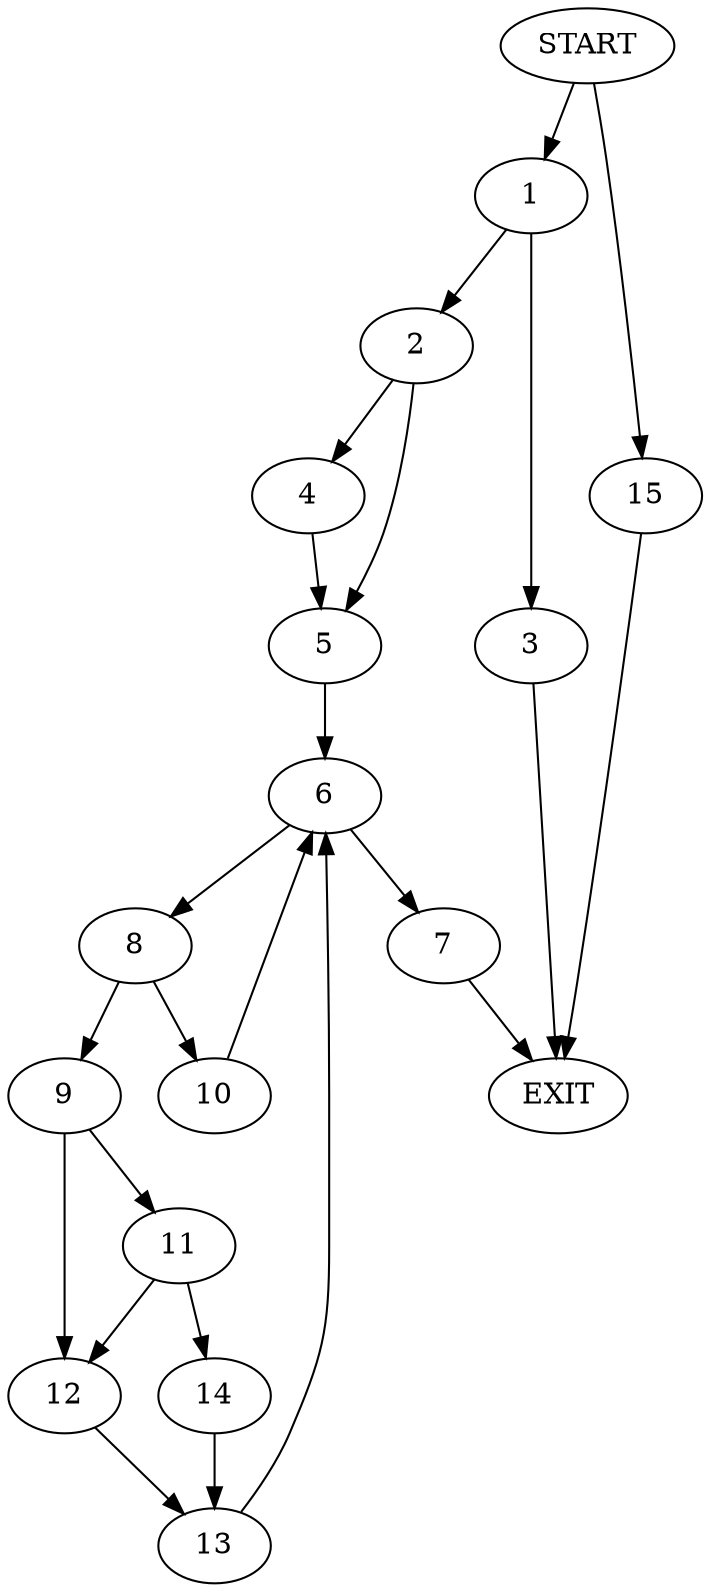 digraph {
0 [label="START"]
16 [label="EXIT"]
0 -> 1
1 -> 2
1 -> 3
2 -> 4
2 -> 5
3 -> 16
4 -> 5
5 -> 6
6 -> 7
6 -> 8
7 -> 16
8 -> 9
8 -> 10
10 -> 6
9 -> 11
9 -> 12
12 -> 13
11 -> 14
11 -> 12
14 -> 13
13 -> 6
0 -> 15
15 -> 16
}
